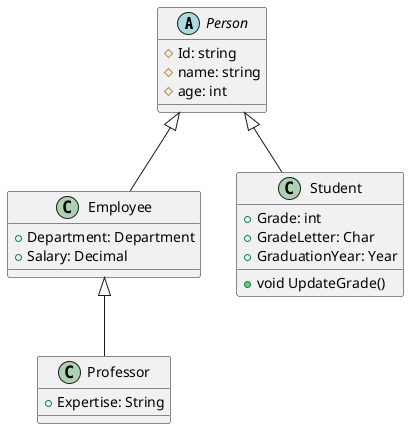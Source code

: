 @startuml
abstract class Person {
    #Id: string
    #name: string
    #age: int
}
class Employee {
    +Department: Department
    +Salary: Decimal
}
class Professor {
    +Expertise: String
}
class Student {
    +Grade: int
    +GradeLetter: Char
    +GraduationYear: Year
    +void UpdateGrade()
}
Person <|-- Employee
Employee <|-- Professor
Person <|-- Student
@enduml


